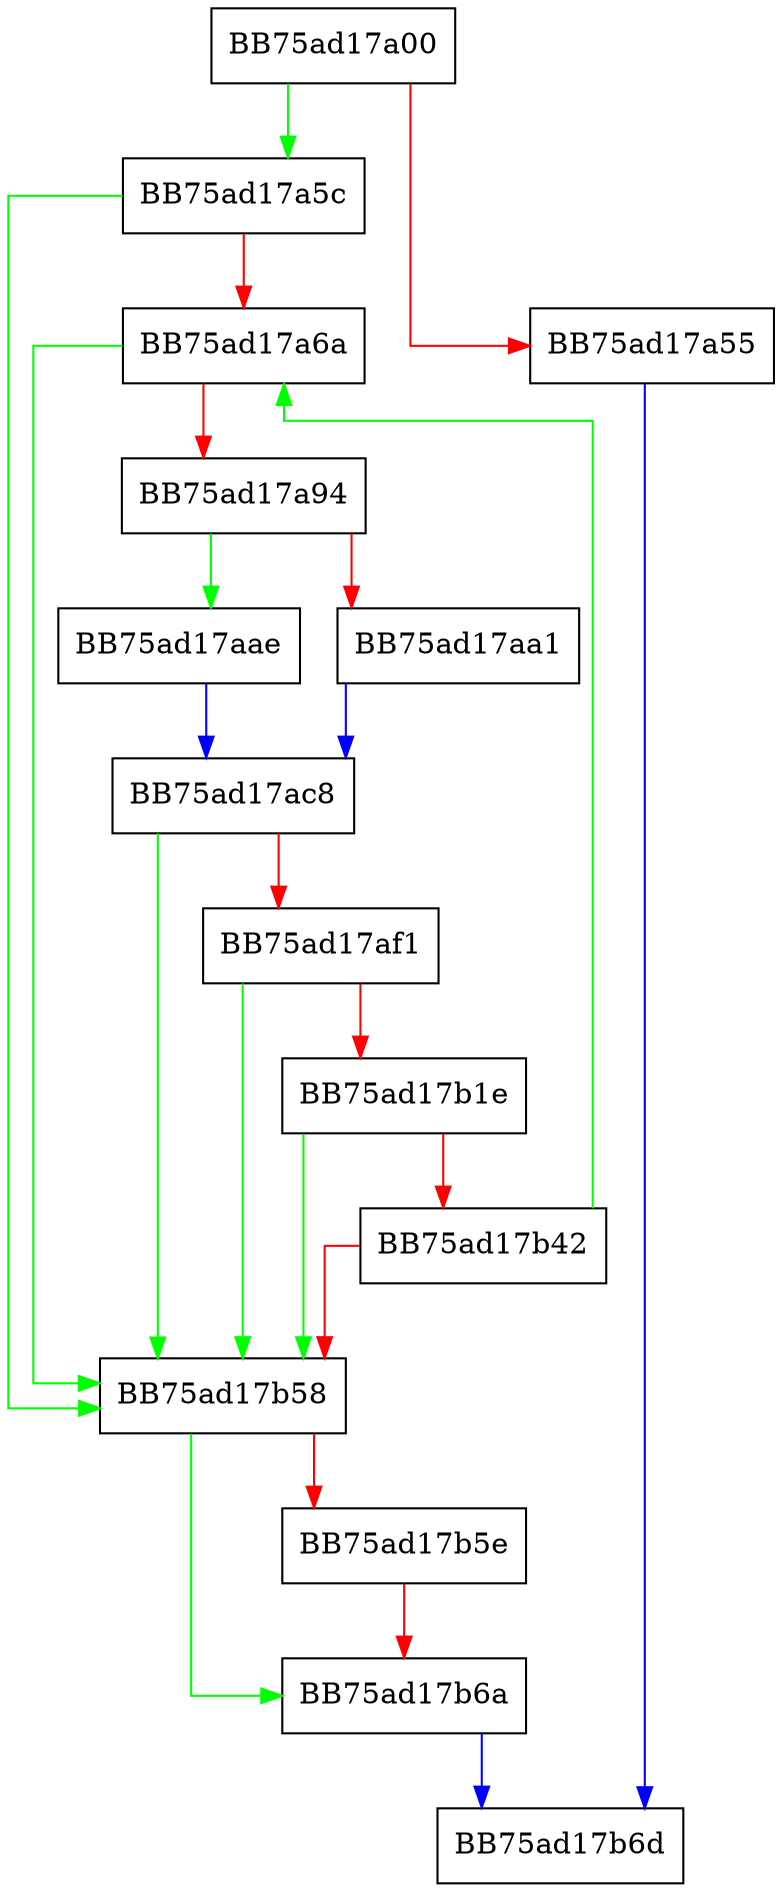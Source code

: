 digraph FixPE {
  node [shape="box"];
  graph [splines=ortho];
  BB75ad17a00 -> BB75ad17a5c [color="green"];
  BB75ad17a00 -> BB75ad17a55 [color="red"];
  BB75ad17a55 -> BB75ad17b6d [color="blue"];
  BB75ad17a5c -> BB75ad17b58 [color="green"];
  BB75ad17a5c -> BB75ad17a6a [color="red"];
  BB75ad17a6a -> BB75ad17b58 [color="green"];
  BB75ad17a6a -> BB75ad17a94 [color="red"];
  BB75ad17a94 -> BB75ad17aae [color="green"];
  BB75ad17a94 -> BB75ad17aa1 [color="red"];
  BB75ad17aa1 -> BB75ad17ac8 [color="blue"];
  BB75ad17aae -> BB75ad17ac8 [color="blue"];
  BB75ad17ac8 -> BB75ad17b58 [color="green"];
  BB75ad17ac8 -> BB75ad17af1 [color="red"];
  BB75ad17af1 -> BB75ad17b58 [color="green"];
  BB75ad17af1 -> BB75ad17b1e [color="red"];
  BB75ad17b1e -> BB75ad17b58 [color="green"];
  BB75ad17b1e -> BB75ad17b42 [color="red"];
  BB75ad17b42 -> BB75ad17a6a [color="green"];
  BB75ad17b42 -> BB75ad17b58 [color="red"];
  BB75ad17b58 -> BB75ad17b6a [color="green"];
  BB75ad17b58 -> BB75ad17b5e [color="red"];
  BB75ad17b5e -> BB75ad17b6a [color="red"];
  BB75ad17b6a -> BB75ad17b6d [color="blue"];
}
